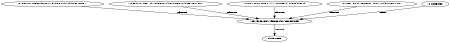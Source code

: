 digraph G {
size="3,3";
node [fontsize=7, fontname="Helvetica"];
edge [fontsize=7, fontname="Helvetica"];
node0 [label="MRBAYES: Bayesian inference of phylogenetic trees", width=0.27433100247,height=0.27433100247];
node1 [label="Towards a phylogenetic framework for the evolution of shakes, rattles,...", width=0.27433100247,height=0.27433100247];
node2 [label="A molecular phylogeny of Anopheles annulipes (Diptera: Culicidae) sensu lato:...", width=0.27433100247,height=0.27433100247];
node3 [label="Multiple invasions of the Ryukyu Archipelago by Oriental frogs of...", width=0.27433100247,height=0.27433100247];
node4 [label="Phylogeny and phylogeography of Old World fruit bats in the...", width=0.27433100247,height=0.27433100247];
node5 [label="J P Huelsenbeck", width=0.27433100247,height=0.27433100247];
node6 [label="Bioinformatics", width=0.27433100247,height=0.27433100247];
node1 -> node0 [label="references"];
node2 -> node0 [label="references"];
node3 -> node0 [label="references"];
node4 -> node0 [label="references"];
node5 -> node0 [label="creator"];
node0 -> node6 [label="is_part_of"];
}

